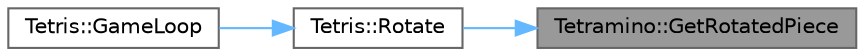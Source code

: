 digraph "Tetramino::GetRotatedPiece"
{
 // LATEX_PDF_SIZE
  bgcolor="transparent";
  edge [fontname=Helvetica,fontsize=10,labelfontname=Helvetica,labelfontsize=10];
  node [fontname=Helvetica,fontsize=10,shape=box,height=0.2,width=0.4];
  rankdir="RL";
  Node1 [id="Node000001",label="Tetramino::GetRotatedPiece",height=0.2,width=0.4,color="gray40", fillcolor="grey60", style="filled", fontcolor="black",tooltip=" "];
  Node1 -> Node2 [id="edge1_Node000001_Node000002",dir="back",color="steelblue1",style="solid",tooltip=" "];
  Node2 [id="Node000002",label="Tetris::Rotate",height=0.2,width=0.4,color="grey40", fillcolor="white", style="filled",URL="$class_tetris.html#a2d231c022a51aadad9b3c41fa7c558f9",tooltip="Well it rotates the piece if it can But even i dont know what is the fucking origin with respect to i..."];
  Node2 -> Node3 [id="edge2_Node000002_Node000003",dir="back",color="steelblue1",style="solid",tooltip=" "];
  Node3 [id="Node000003",label="Tetris::GameLoop",height=0.2,width=0.4,color="grey40", fillcolor="white", style="filled",URL="$class_tetris.html#a311943597585d781a6f7dc5c3d5b3cee",tooltip="Main Game loop of function which hadles all the game loginc and GUI."];
}
